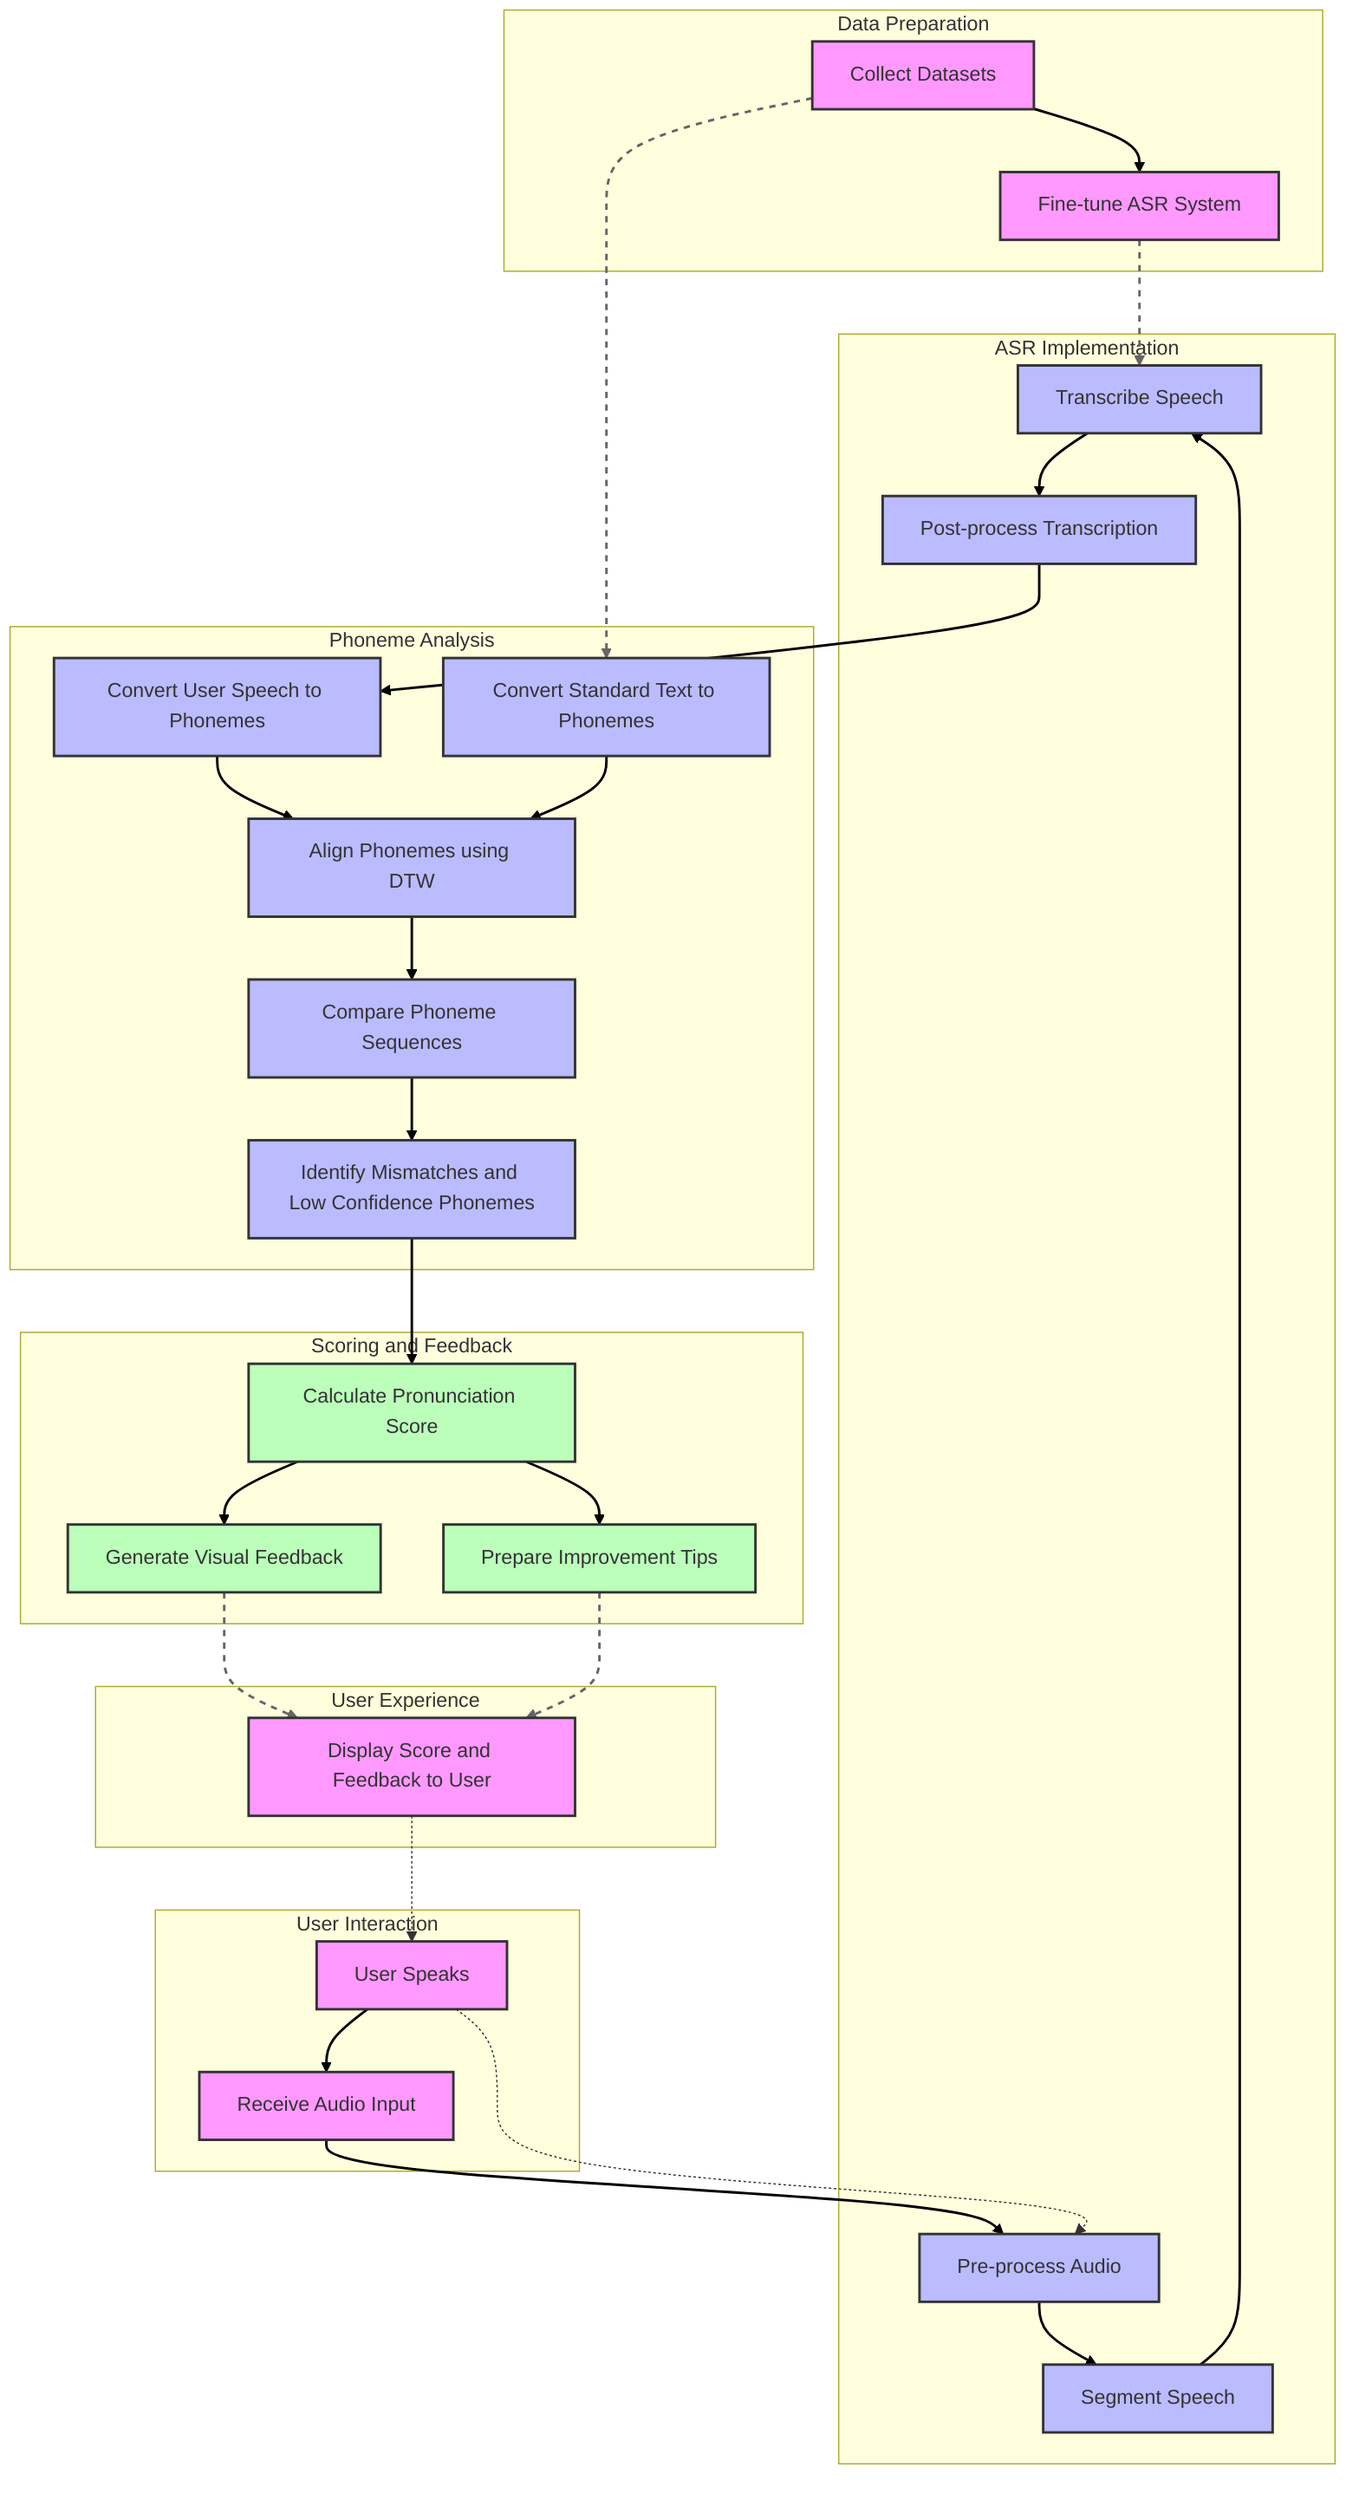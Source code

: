 graph TB
    subgraph "Data Preparation"
        A[Collect Datasets] --> B[Fine-tune ASR System]
    end

    subgraph "User Interaction"
        C[User Speaks] --> D[Receive Audio Input]
    end

    subgraph "ASR Implementation"
        D --> E[Pre-process Audio]
        E --> F[Segment Speech]
        F --> G[Transcribe Speech]
        G --> H[Post-process Transcription]
    end

    subgraph "Phoneme Analysis"
        I[Convert Standard Text to Phonemes]
        H --> J[Convert User Speech to Phonemes]
        J & I --> K[Align Phonemes using DTW]
        K --> L[Compare Phoneme Sequences]
        L --> M[Identify Mismatches and Low Confidence Phonemes]
    end

    subgraph "Scoring and Feedback"
        M --> N[Calculate Pronunciation Score]
        N --> O[Generate Visual Feedback]
        N --> P[Prepare Improvement Tips]
    end

    subgraph "User Experience"
        O & P --> Q[Display Score and Feedback to User]
    end

    %% Connections between subgraphs
    B -.-> G
    A -.-> I
    C -.-> E
    Q -.-> C

    %% Styling
    classDef primary fill:#f9f,stroke:#333,stroke-width:2px;
    classDef secondary fill:#bbf,stroke:#333,stroke-width:2px;
    classDef tertiary fill:#bfb,stroke:#333,stroke-width:2px;
    class A,B,C,D,Q primary;
    class E,F,G,H,I,J,K,L,M secondary;
    class N,O,P tertiary;

    %% Labels
    linkStyle 0,1,2,3,4,5,6,7,8,9,10,11,12,13 stroke-width:2px,fill:none,stroke:black;
    linkStyle 14,15,16,17 stroke-width:2px,fill:none,stroke:#666,stroke-dasharray: 5, 5;